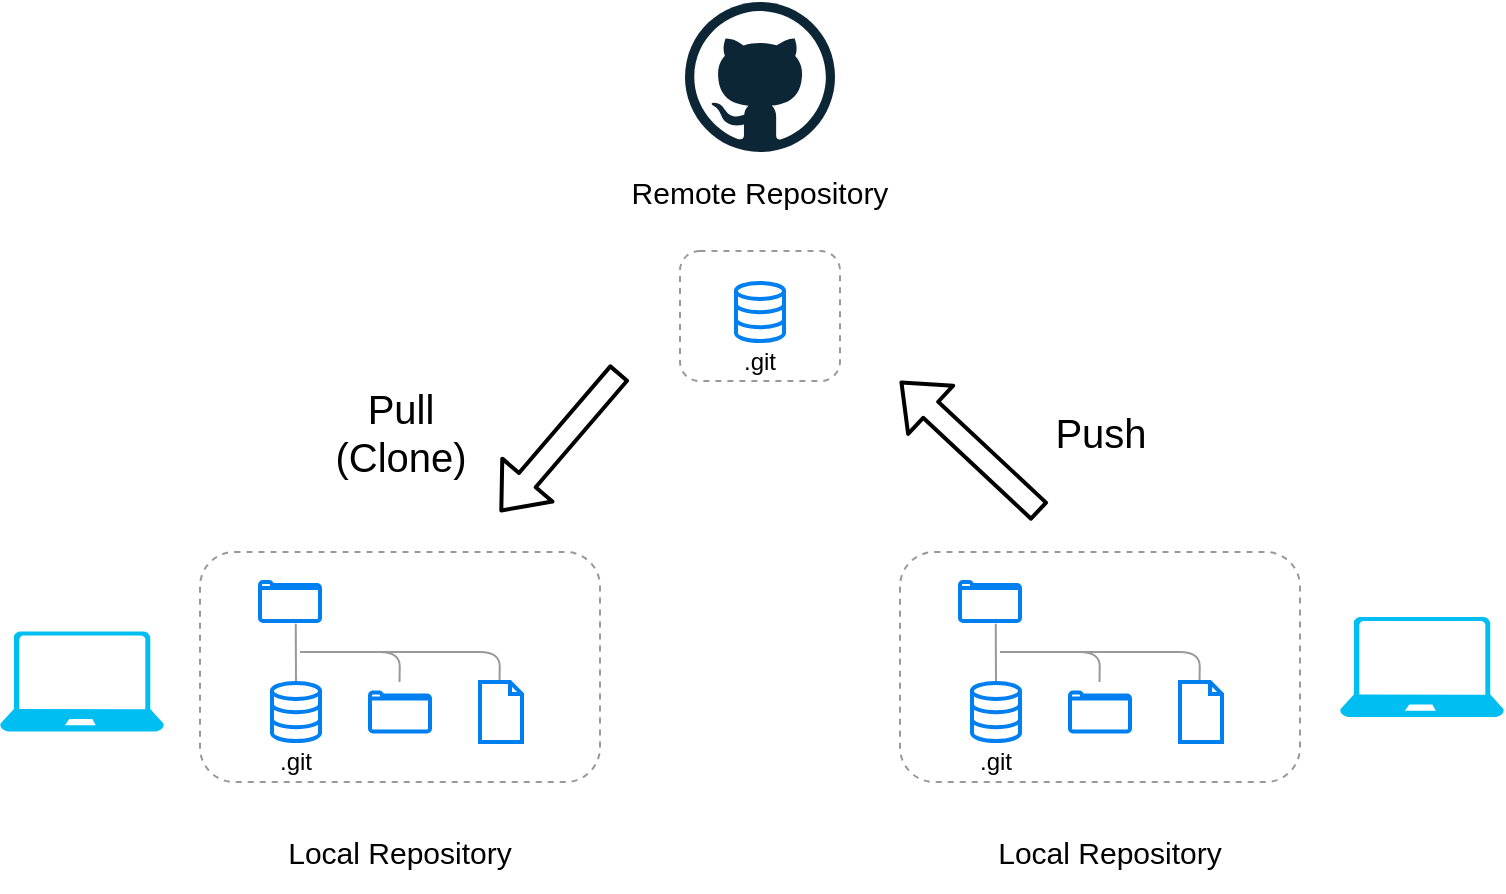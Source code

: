 <mxfile>
    <diagram id="0nmvTfrTeX1Rg3ekf0Fh" name="Page-1">
        <mxGraphModel dx="1683" dy="811" grid="1" gridSize="10" guides="1" tooltips="1" connect="1" arrows="1" fold="1" page="1" pageScale="1" pageWidth="850" pageHeight="1100" background="#ffffff" math="0" shadow="0">
            <root>
                <mxCell id="0"/>
                <mxCell id="1" parent="0"/>
                <mxCell id="2" value="" style="rounded=1;whiteSpace=wrap;html=1;fontSize=16;strokeColor=#999999;dashed=1;fillColor=none;" parent="1" vertex="1">
                    <mxGeometry x="120" y="590" width="200" height="115" as="geometry"/>
                </mxCell>
                <mxCell id="3" value="" style="html=1;verticalLabelPosition=bottom;align=center;labelBackgroundColor=#000000;verticalAlign=top;strokeWidth=2;strokeColor=#0080F0;shadow=0;dashed=0;shape=mxgraph.ios7.icons.folder;fontSize=16;fillColor=none;" parent="1" vertex="1">
                    <mxGeometry x="150" y="605" width="30" height="19.5" as="geometry"/>
                </mxCell>
                <mxCell id="6" value="" style="endArrow=none;html=1;fontSize=16;entryX=0.596;entryY=1.071;entryDx=0;entryDy=0;entryPerimeter=0;strokeColor=#999999;" parent="1" target="3" edge="1">
                    <mxGeometry width="50" height="50" relative="1" as="geometry">
                        <mxPoint x="168" y="655" as="sourcePoint"/>
                        <mxPoint x="210" y="595" as="targetPoint"/>
                    </mxGeometry>
                </mxCell>
                <mxCell id="7" value="" style="endArrow=none;html=1;fontSize=16;strokeColor=#999999;" parent="1" edge="1">
                    <mxGeometry width="50" height="50" relative="1" as="geometry">
                        <mxPoint x="170" y="640" as="sourcePoint"/>
                        <mxPoint x="219.75" y="655" as="targetPoint"/>
                        <Array as="points">
                            <mxPoint x="220" y="640"/>
                        </Array>
                    </mxGeometry>
                </mxCell>
                <mxCell id="8" value="" style="endArrow=none;html=1;fontSize=16;strokeColor=#999999;" parent="1" edge="1">
                    <mxGeometry width="50" height="50" relative="1" as="geometry">
                        <mxPoint x="200" y="640" as="sourcePoint"/>
                        <mxPoint x="269.75" y="655" as="targetPoint"/>
                        <Array as="points">
                            <mxPoint x="270" y="640"/>
                        </Array>
                    </mxGeometry>
                </mxCell>
                <mxCell id="9" value="" style="html=1;verticalLabelPosition=bottom;align=center;labelBackgroundColor=#000000;verticalAlign=top;strokeWidth=2;strokeColor=#0080F0;shadow=0;dashed=0;shape=mxgraph.ios7.icons.document;fontSize=16;fillColor=none;" parent="1" vertex="1">
                    <mxGeometry x="260" y="655" width="21" height="30" as="geometry"/>
                </mxCell>
                <mxCell id="11" value="" style="html=1;verticalLabelPosition=bottom;align=center;labelBackgroundColor=#000000;verticalAlign=top;strokeWidth=2;strokeColor=#0080F0;shadow=0;dashed=0;shape=mxgraph.ios7.icons.data;fillColor=none;" parent="1" vertex="1">
                    <mxGeometry x="156" y="655.45" width="24" height="29.1" as="geometry"/>
                </mxCell>
                <mxCell id="12" value=".git" style="text;html=1;strokeColor=none;fillColor=none;align=center;verticalAlign=middle;whiteSpace=wrap;rounded=0;fontColor=#000000;" parent="1" vertex="1">
                    <mxGeometry x="148" y="684.55" width="40" height="20" as="geometry"/>
                </mxCell>
                <mxCell id="13" value="" style="html=1;verticalLabelPosition=bottom;align=center;labelBackgroundColor=#000000;verticalAlign=top;strokeWidth=2;strokeColor=#0080F0;shadow=0;dashed=0;shape=mxgraph.ios7.icons.folder;fontSize=16;fillColor=none;" parent="1" vertex="1">
                    <mxGeometry x="205" y="660.25" width="30" height="19.5" as="geometry"/>
                </mxCell>
                <mxCell id="14" value="" style="rounded=1;whiteSpace=wrap;html=1;fontSize=16;strokeColor=#999999;dashed=1;fillColor=none;" parent="1" vertex="1">
                    <mxGeometry x="470" y="590" width="200" height="115" as="geometry"/>
                </mxCell>
                <mxCell id="15" value="" style="html=1;verticalLabelPosition=bottom;align=center;labelBackgroundColor=#000000;verticalAlign=top;strokeWidth=2;strokeColor=#0080F0;shadow=0;dashed=0;shape=mxgraph.ios7.icons.folder;fontSize=16;fillColor=none;" parent="1" vertex="1">
                    <mxGeometry x="500" y="605" width="30" height="19.5" as="geometry"/>
                </mxCell>
                <mxCell id="16" value="" style="endArrow=none;html=1;fontSize=16;entryX=0.596;entryY=1.071;entryDx=0;entryDy=0;entryPerimeter=0;strokeColor=#999999;" parent="1" target="15" edge="1">
                    <mxGeometry width="50" height="50" relative="1" as="geometry">
                        <mxPoint x="518" y="655" as="sourcePoint"/>
                        <mxPoint x="560" y="595" as="targetPoint"/>
                    </mxGeometry>
                </mxCell>
                <mxCell id="17" value="" style="endArrow=none;html=1;fontSize=16;strokeColor=#999999;" parent="1" edge="1">
                    <mxGeometry width="50" height="50" relative="1" as="geometry">
                        <mxPoint x="520" y="640" as="sourcePoint"/>
                        <mxPoint x="569.75" y="655" as="targetPoint"/>
                        <Array as="points">
                            <mxPoint x="570" y="640"/>
                        </Array>
                    </mxGeometry>
                </mxCell>
                <mxCell id="18" value="" style="endArrow=none;html=1;fontSize=16;strokeColor=#999999;" parent="1" edge="1">
                    <mxGeometry width="50" height="50" relative="1" as="geometry">
                        <mxPoint x="550" y="640" as="sourcePoint"/>
                        <mxPoint x="619.75" y="655" as="targetPoint"/>
                        <Array as="points">
                            <mxPoint x="620" y="640"/>
                        </Array>
                    </mxGeometry>
                </mxCell>
                <mxCell id="19" value="" style="html=1;verticalLabelPosition=bottom;align=center;labelBackgroundColor=#000000;verticalAlign=top;strokeWidth=2;strokeColor=#0080F0;shadow=0;dashed=0;shape=mxgraph.ios7.icons.document;fontSize=16;fillColor=none;" parent="1" vertex="1">
                    <mxGeometry x="610" y="655" width="21" height="30" as="geometry"/>
                </mxCell>
                <mxCell id="20" value="" style="html=1;verticalLabelPosition=bottom;align=center;labelBackgroundColor=#000000;verticalAlign=top;strokeWidth=2;strokeColor=#0080F0;shadow=0;dashed=0;shape=mxgraph.ios7.icons.data;fillColor=none;" parent="1" vertex="1">
                    <mxGeometry x="506" y="655.45" width="24" height="29.1" as="geometry"/>
                </mxCell>
                <mxCell id="21" value=".git" style="text;html=1;strokeColor=none;fillColor=none;align=center;verticalAlign=middle;whiteSpace=wrap;rounded=0;fontColor=#000000;" parent="1" vertex="1">
                    <mxGeometry x="498" y="684.55" width="40" height="20" as="geometry"/>
                </mxCell>
                <mxCell id="22" value="" style="html=1;verticalLabelPosition=bottom;align=center;labelBackgroundColor=#000000;verticalAlign=top;strokeWidth=2;strokeColor=#0080F0;shadow=0;dashed=0;shape=mxgraph.ios7.icons.folder;fontSize=16;fillColor=none;" parent="1" vertex="1">
                    <mxGeometry x="555" y="660.25" width="30" height="19.5" as="geometry"/>
                </mxCell>
                <mxCell id="23" value="" style="rounded=1;whiteSpace=wrap;html=1;fontSize=16;strokeColor=#999999;dashed=1;fillColor=none;" parent="1" vertex="1">
                    <mxGeometry x="360" y="439.55" width="80" height="65" as="geometry"/>
                </mxCell>
                <mxCell id="29" value="" style="html=1;verticalLabelPosition=bottom;align=center;labelBackgroundColor=#000000;verticalAlign=top;strokeWidth=2;strokeColor=#0080F0;shadow=0;dashed=0;shape=mxgraph.ios7.icons.data;fillColor=none;" parent="1" vertex="1">
                    <mxGeometry x="388" y="455.45" width="24" height="29.1" as="geometry"/>
                </mxCell>
                <mxCell id="30" value=".git" style="text;html=1;strokeColor=none;fillColor=none;align=center;verticalAlign=middle;whiteSpace=wrap;rounded=0;fontColor=#000000;" parent="1" vertex="1">
                    <mxGeometry x="380" y="484.55" width="40" height="20" as="geometry"/>
                </mxCell>
                <mxCell id="34" value="" style="shape=flexArrow;endArrow=classic;html=1;strokeColor=#000000;strokeWidth=2;" parent="1" edge="1">
                    <mxGeometry width="50" height="50" relative="1" as="geometry">
                        <mxPoint x="540" y="570" as="sourcePoint"/>
                        <mxPoint x="470" y="504.55" as="targetPoint"/>
                    </mxGeometry>
                </mxCell>
                <mxCell id="35" value="" style="shape=flexArrow;endArrow=classic;html=1;strokeColor=#000000;strokeWidth=2;" parent="1" edge="1">
                    <mxGeometry width="50" height="50" relative="1" as="geometry">
                        <mxPoint x="330" y="500" as="sourcePoint"/>
                        <mxPoint x="270" y="570" as="targetPoint"/>
                    </mxGeometry>
                </mxCell>
                <mxCell id="36" value="Pull (Clone)" style="text;html=1;strokeColor=none;fillColor=none;align=center;verticalAlign=middle;whiteSpace=wrap;rounded=0;fontSize=20;fontColor=#000000;" parent="1" vertex="1">
                    <mxGeometry x="187.5" y="510" width="65" height="40" as="geometry"/>
                </mxCell>
                <mxCell id="37" value="Push" style="text;html=1;strokeColor=none;fillColor=none;align=center;verticalAlign=middle;whiteSpace=wrap;rounded=0;fontSize=20;fontColor=#000000;" parent="1" vertex="1">
                    <mxGeometry x="537.5" y="510" width="65" height="40" as="geometry"/>
                </mxCell>
                <mxCell id="38" value="Local Repository" style="text;html=1;strokeColor=none;fillColor=none;align=center;verticalAlign=middle;whiteSpace=wrap;rounded=0;fontSize=15;fontColor=#000000;" parent="1" vertex="1">
                    <mxGeometry x="145" y="720" width="150" height="40" as="geometry"/>
                </mxCell>
                <mxCell id="40" value="Local Repository" style="text;html=1;strokeColor=none;fillColor=none;align=center;verticalAlign=middle;whiteSpace=wrap;rounded=0;fontSize=15;fontColor=#000000;" parent="1" vertex="1">
                    <mxGeometry x="500" y="720" width="150" height="40" as="geometry"/>
                </mxCell>
                <mxCell id="41" value="Remote Repository" style="text;html=1;strokeColor=none;fillColor=none;align=center;verticalAlign=middle;whiteSpace=wrap;rounded=0;fontSize=15;fontColor=#000000;" parent="1" vertex="1">
                    <mxGeometry x="325" y="390" width="150" height="40" as="geometry"/>
                </mxCell>
                <mxCell id="42" value="" style="dashed=0;outlineConnect=0;html=1;align=center;labelPosition=center;verticalLabelPosition=bottom;verticalAlign=top;shape=mxgraph.weblogos.github;fontSize=15;" parent="1" vertex="1">
                    <mxGeometry x="362.5" y="315" width="75" height="75" as="geometry"/>
                </mxCell>
                <mxCell id="43" value="" style="verticalLabelPosition=bottom;html=1;verticalAlign=top;align=center;strokeColor=none;fillColor=#00BEF2;shape=mxgraph.azure.laptop;pointerEvents=1;fontSize=15;" parent="1" vertex="1">
                    <mxGeometry x="20" y="629.75" width="82" height="50" as="geometry"/>
                </mxCell>
                <mxCell id="44" value="" style="verticalLabelPosition=bottom;html=1;verticalAlign=top;align=center;strokeColor=none;fillColor=#00BEF2;shape=mxgraph.azure.laptop;pointerEvents=1;fontSize=15;" parent="1" vertex="1">
                    <mxGeometry x="690" y="622.5" width="82" height="50" as="geometry"/>
                </mxCell>
            </root>
        </mxGraphModel>
    </diagram>
</mxfile>